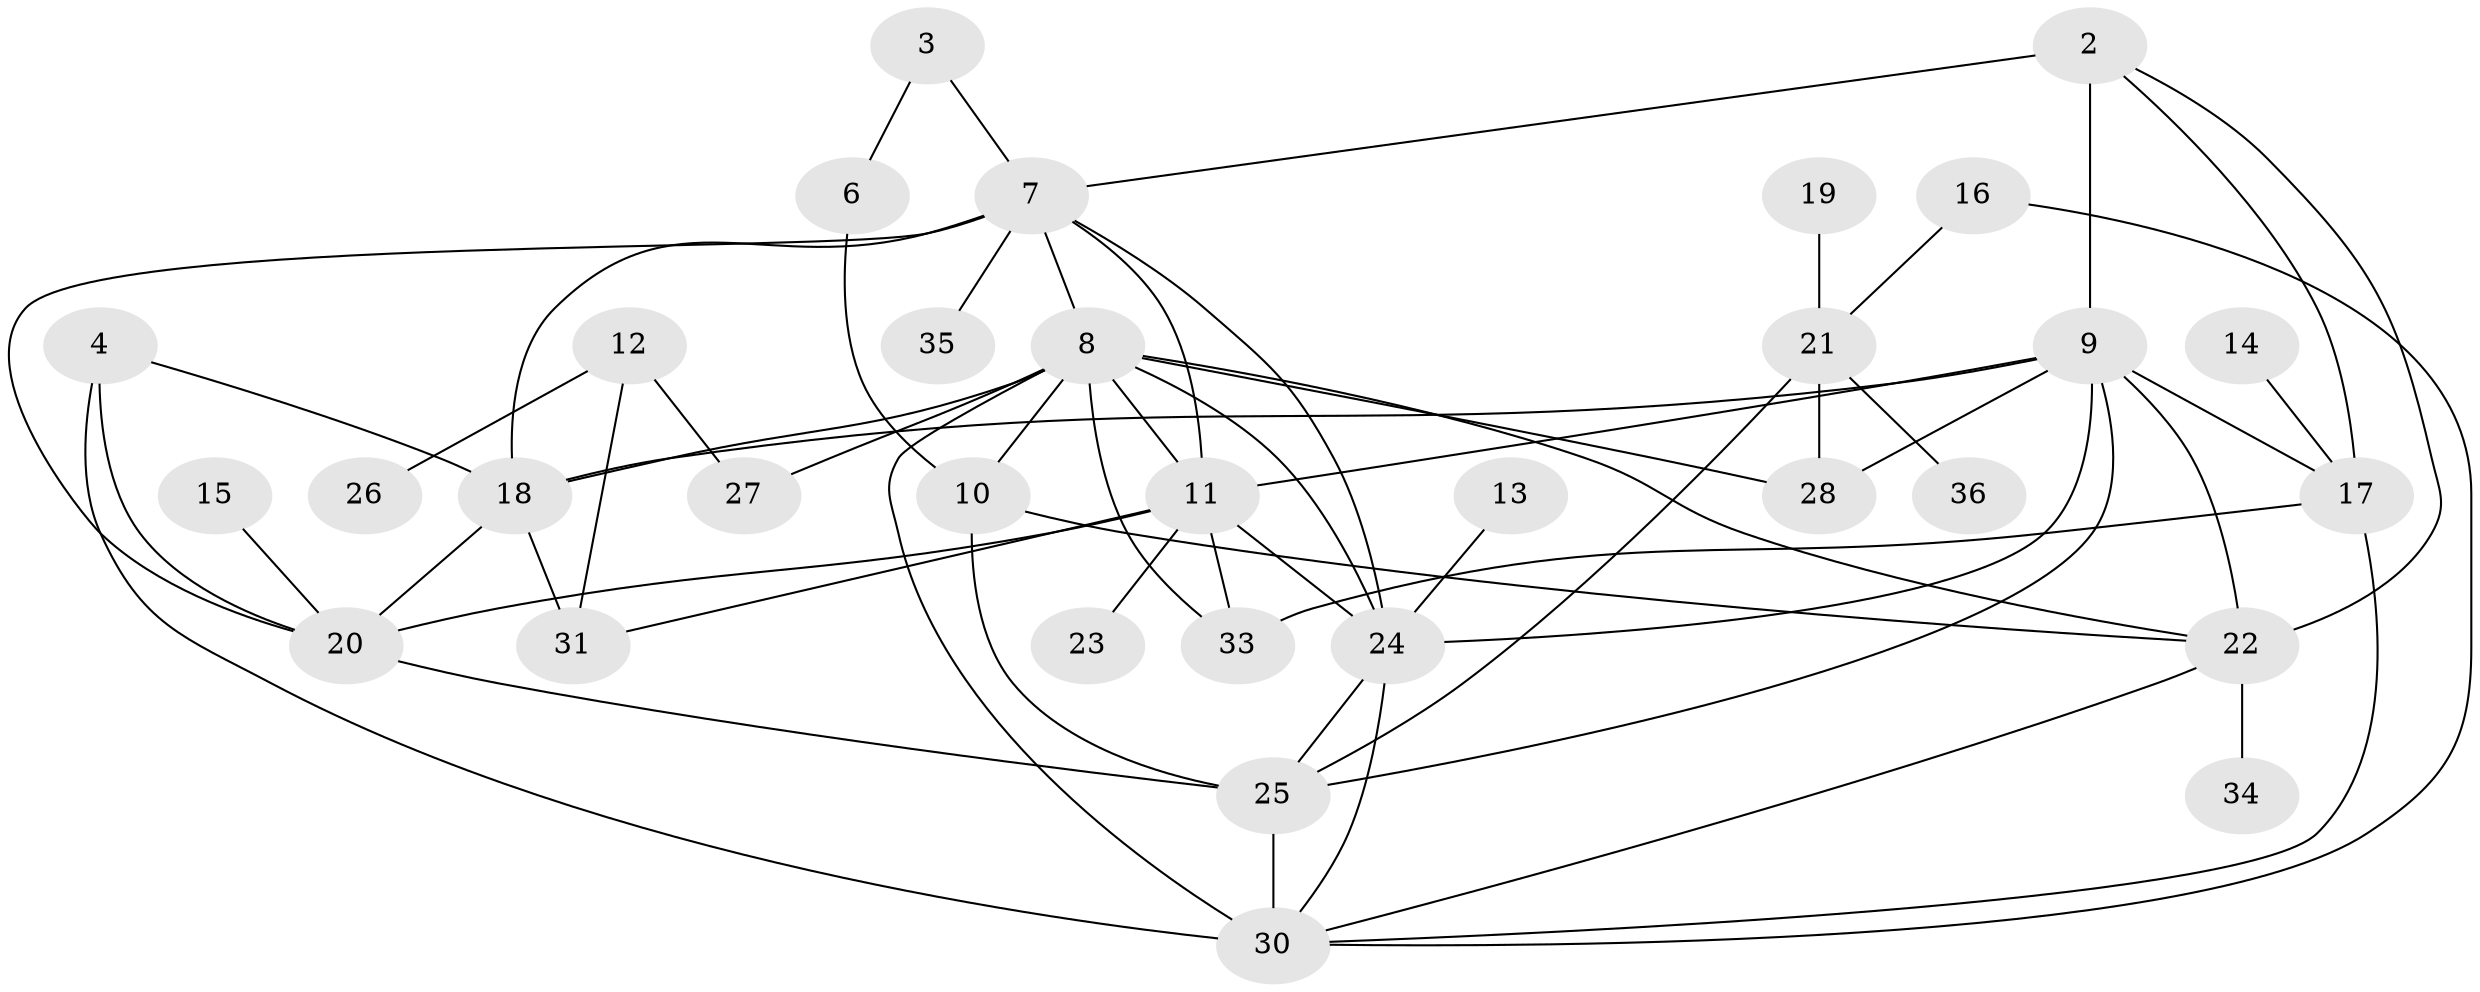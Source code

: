 // original degree distribution, {1: 0.2638888888888889, 3: 0.16666666666666666, 0: 0.041666666666666664, 2: 0.18055555555555555, 4: 0.1388888888888889, 7: 0.041666666666666664, 5: 0.1111111111111111, 6: 0.05555555555555555}
// Generated by graph-tools (version 1.1) at 2025/48/03/04/25 22:48:14]
// undirected, 32 vertices, 61 edges
graph export_dot {
  node [color=gray90,style=filled];
  2;
  3;
  4;
  6;
  7;
  8;
  9;
  10;
  11;
  12;
  13;
  14;
  15;
  16;
  17;
  18;
  19;
  20;
  21;
  22;
  23;
  24;
  25;
  26;
  27;
  28;
  30;
  31;
  33;
  34;
  35;
  36;
  2 -- 7 [weight=1.0];
  2 -- 9 [weight=2.0];
  2 -- 17 [weight=1.0];
  2 -- 22 [weight=1.0];
  3 -- 6 [weight=1.0];
  3 -- 7 [weight=1.0];
  4 -- 18 [weight=1.0];
  4 -- 20 [weight=1.0];
  4 -- 30 [weight=1.0];
  6 -- 10 [weight=1.0];
  7 -- 8 [weight=1.0];
  7 -- 11 [weight=1.0];
  7 -- 18 [weight=1.0];
  7 -- 20 [weight=1.0];
  7 -- 24 [weight=1.0];
  7 -- 35 [weight=1.0];
  8 -- 10 [weight=1.0];
  8 -- 11 [weight=2.0];
  8 -- 18 [weight=1.0];
  8 -- 22 [weight=1.0];
  8 -- 24 [weight=2.0];
  8 -- 27 [weight=1.0];
  8 -- 28 [weight=1.0];
  8 -- 30 [weight=3.0];
  8 -- 33 [weight=1.0];
  9 -- 11 [weight=1.0];
  9 -- 17 [weight=1.0];
  9 -- 18 [weight=1.0];
  9 -- 22 [weight=1.0];
  9 -- 24 [weight=1.0];
  9 -- 25 [weight=1.0];
  9 -- 28 [weight=1.0];
  10 -- 22 [weight=1.0];
  10 -- 25 [weight=1.0];
  11 -- 20 [weight=1.0];
  11 -- 23 [weight=1.0];
  11 -- 24 [weight=1.0];
  11 -- 31 [weight=1.0];
  11 -- 33 [weight=1.0];
  12 -- 26 [weight=1.0];
  12 -- 27 [weight=1.0];
  12 -- 31 [weight=1.0];
  13 -- 24 [weight=1.0];
  14 -- 17 [weight=1.0];
  15 -- 20 [weight=1.0];
  16 -- 21 [weight=1.0];
  16 -- 30 [weight=1.0];
  17 -- 30 [weight=1.0];
  17 -- 33 [weight=1.0];
  18 -- 20 [weight=1.0];
  18 -- 31 [weight=2.0];
  19 -- 21 [weight=1.0];
  20 -- 25 [weight=1.0];
  21 -- 25 [weight=1.0];
  21 -- 28 [weight=1.0];
  21 -- 36 [weight=1.0];
  22 -- 30 [weight=1.0];
  22 -- 34 [weight=1.0];
  24 -- 25 [weight=1.0];
  24 -- 30 [weight=1.0];
  25 -- 30 [weight=1.0];
}
